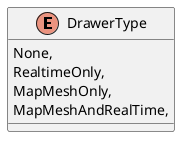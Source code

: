 @startuml
enum DrawerType {
    None,
    RealtimeOnly,
    MapMeshOnly,
    MapMeshAndRealTime,
}
@enduml
